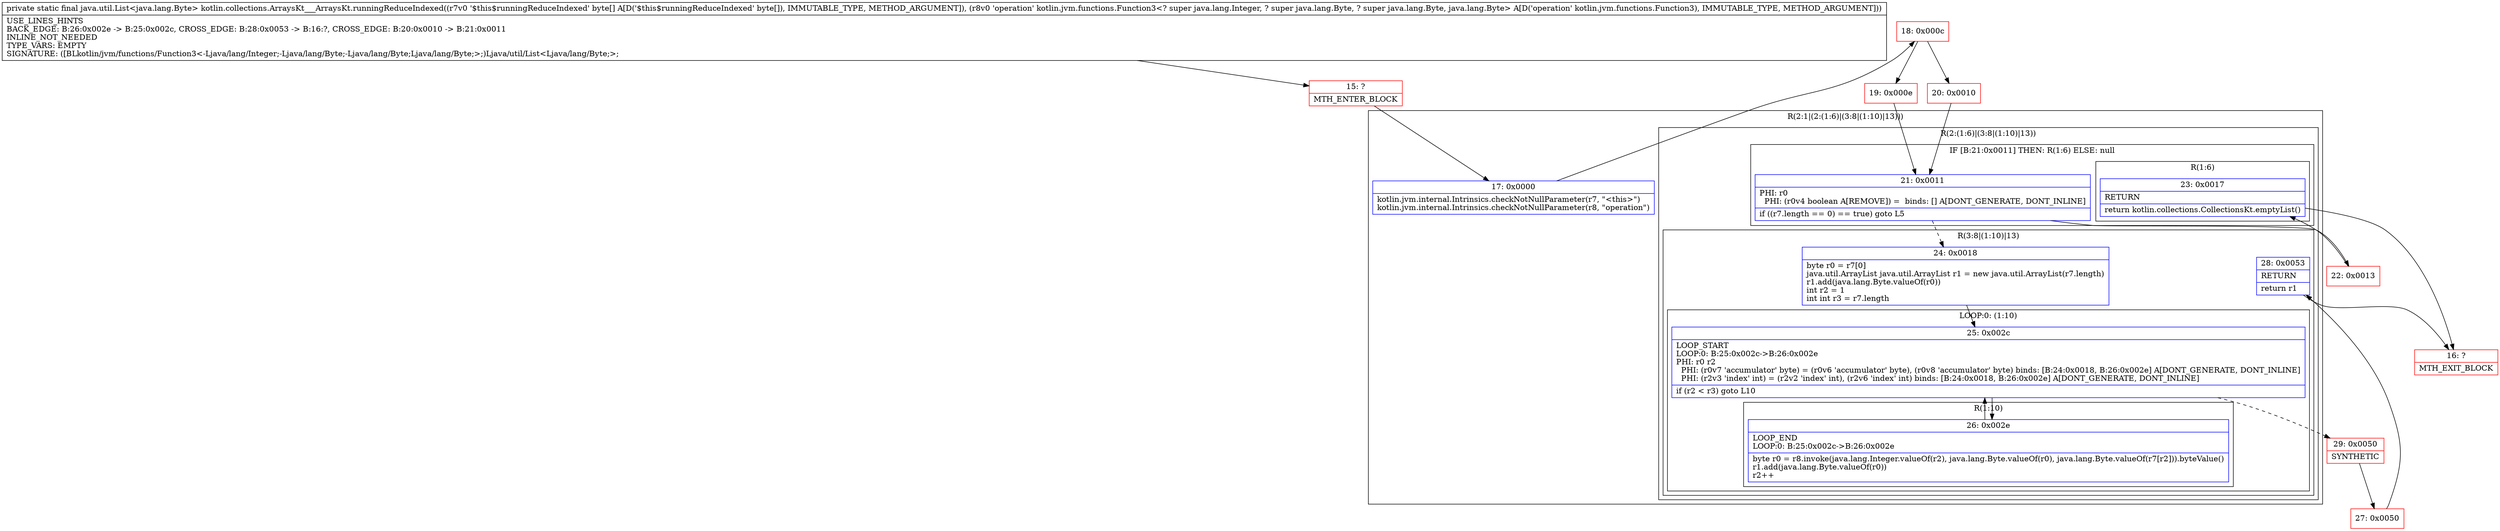 digraph "CFG forkotlin.collections.ArraysKt___ArraysKt.runningReduceIndexed([BLkotlin\/jvm\/functions\/Function3;)Ljava\/util\/List;" {
subgraph cluster_Region_1098658527 {
label = "R(2:1|(2:(1:6)|(3:8|(1:10)|13)))";
node [shape=record,color=blue];
Node_17 [shape=record,label="{17\:\ 0x0000|kotlin.jvm.internal.Intrinsics.checkNotNullParameter(r7, \"\<this\>\")\lkotlin.jvm.internal.Intrinsics.checkNotNullParameter(r8, \"operation\")\l}"];
subgraph cluster_Region_1950131622 {
label = "R(2:(1:6)|(3:8|(1:10)|13))";
node [shape=record,color=blue];
subgraph cluster_IfRegion_1556701198 {
label = "IF [B:21:0x0011] THEN: R(1:6) ELSE: null";
node [shape=record,color=blue];
Node_21 [shape=record,label="{21\:\ 0x0011|PHI: r0 \l  PHI: (r0v4 boolean A[REMOVE]) =  binds: [] A[DONT_GENERATE, DONT_INLINE]\l|if ((r7.length == 0) == true) goto L5\l}"];
subgraph cluster_Region_346828395 {
label = "R(1:6)";
node [shape=record,color=blue];
Node_23 [shape=record,label="{23\:\ 0x0017|RETURN\l|return kotlin.collections.CollectionsKt.emptyList()\l}"];
}
}
subgraph cluster_Region_1081091898 {
label = "R(3:8|(1:10)|13)";
node [shape=record,color=blue];
Node_24 [shape=record,label="{24\:\ 0x0018|byte r0 = r7[0]\ljava.util.ArrayList java.util.ArrayList r1 = new java.util.ArrayList(r7.length)\lr1.add(java.lang.Byte.valueOf(r0))\lint r2 = 1\lint int r3 = r7.length\l}"];
subgraph cluster_LoopRegion_197827991 {
label = "LOOP:0: (1:10)";
node [shape=record,color=blue];
Node_25 [shape=record,label="{25\:\ 0x002c|LOOP_START\lLOOP:0: B:25:0x002c\-\>B:26:0x002e\lPHI: r0 r2 \l  PHI: (r0v7 'accumulator' byte) = (r0v6 'accumulator' byte), (r0v8 'accumulator' byte) binds: [B:24:0x0018, B:26:0x002e] A[DONT_GENERATE, DONT_INLINE]\l  PHI: (r2v3 'index' int) = (r2v2 'index' int), (r2v6 'index' int) binds: [B:24:0x0018, B:26:0x002e] A[DONT_GENERATE, DONT_INLINE]\l|if (r2 \< r3) goto L10\l}"];
subgraph cluster_Region_1349054550 {
label = "R(1:10)";
node [shape=record,color=blue];
Node_26 [shape=record,label="{26\:\ 0x002e|LOOP_END\lLOOP:0: B:25:0x002c\-\>B:26:0x002e\l|byte r0 = r8.invoke(java.lang.Integer.valueOf(r2), java.lang.Byte.valueOf(r0), java.lang.Byte.valueOf(r7[r2])).byteValue()\lr1.add(java.lang.Byte.valueOf(r0))\lr2++\l}"];
}
}
Node_28 [shape=record,label="{28\:\ 0x0053|RETURN\l|return r1\l}"];
}
}
}
Node_15 [shape=record,color=red,label="{15\:\ ?|MTH_ENTER_BLOCK\l}"];
Node_18 [shape=record,color=red,label="{18\:\ 0x000c}"];
Node_19 [shape=record,color=red,label="{19\:\ 0x000e}"];
Node_22 [shape=record,color=red,label="{22\:\ 0x0013}"];
Node_16 [shape=record,color=red,label="{16\:\ ?|MTH_EXIT_BLOCK\l}"];
Node_29 [shape=record,color=red,label="{29\:\ 0x0050|SYNTHETIC\l}"];
Node_27 [shape=record,color=red,label="{27\:\ 0x0050}"];
Node_20 [shape=record,color=red,label="{20\:\ 0x0010}"];
MethodNode[shape=record,label="{private static final java.util.List\<java.lang.Byte\> kotlin.collections.ArraysKt___ArraysKt.runningReduceIndexed((r7v0 '$this$runningReduceIndexed' byte[] A[D('$this$runningReduceIndexed' byte[]), IMMUTABLE_TYPE, METHOD_ARGUMENT]), (r8v0 'operation' kotlin.jvm.functions.Function3\<? super java.lang.Integer, ? super java.lang.Byte, ? super java.lang.Byte, java.lang.Byte\> A[D('operation' kotlin.jvm.functions.Function3), IMMUTABLE_TYPE, METHOD_ARGUMENT]))  | USE_LINES_HINTS\lBACK_EDGE: B:26:0x002e \-\> B:25:0x002c, CROSS_EDGE: B:28:0x0053 \-\> B:16:?, CROSS_EDGE: B:20:0x0010 \-\> B:21:0x0011\lINLINE_NOT_NEEDED\lTYPE_VARS: EMPTY\lSIGNATURE: ([BLkotlin\/jvm\/functions\/Function3\<\-Ljava\/lang\/Integer;\-Ljava\/lang\/Byte;\-Ljava\/lang\/Byte;Ljava\/lang\/Byte;\>;)Ljava\/util\/List\<Ljava\/lang\/Byte;\>;\l}"];
MethodNode -> Node_15;Node_17 -> Node_18;
Node_21 -> Node_22;
Node_21 -> Node_24[style=dashed];
Node_23 -> Node_16;
Node_24 -> Node_25;
Node_25 -> Node_26;
Node_25 -> Node_29[style=dashed];
Node_26 -> Node_25;
Node_28 -> Node_16;
Node_15 -> Node_17;
Node_18 -> Node_19;
Node_18 -> Node_20;
Node_19 -> Node_21;
Node_22 -> Node_23;
Node_29 -> Node_27;
Node_27 -> Node_28;
Node_20 -> Node_21;
}

